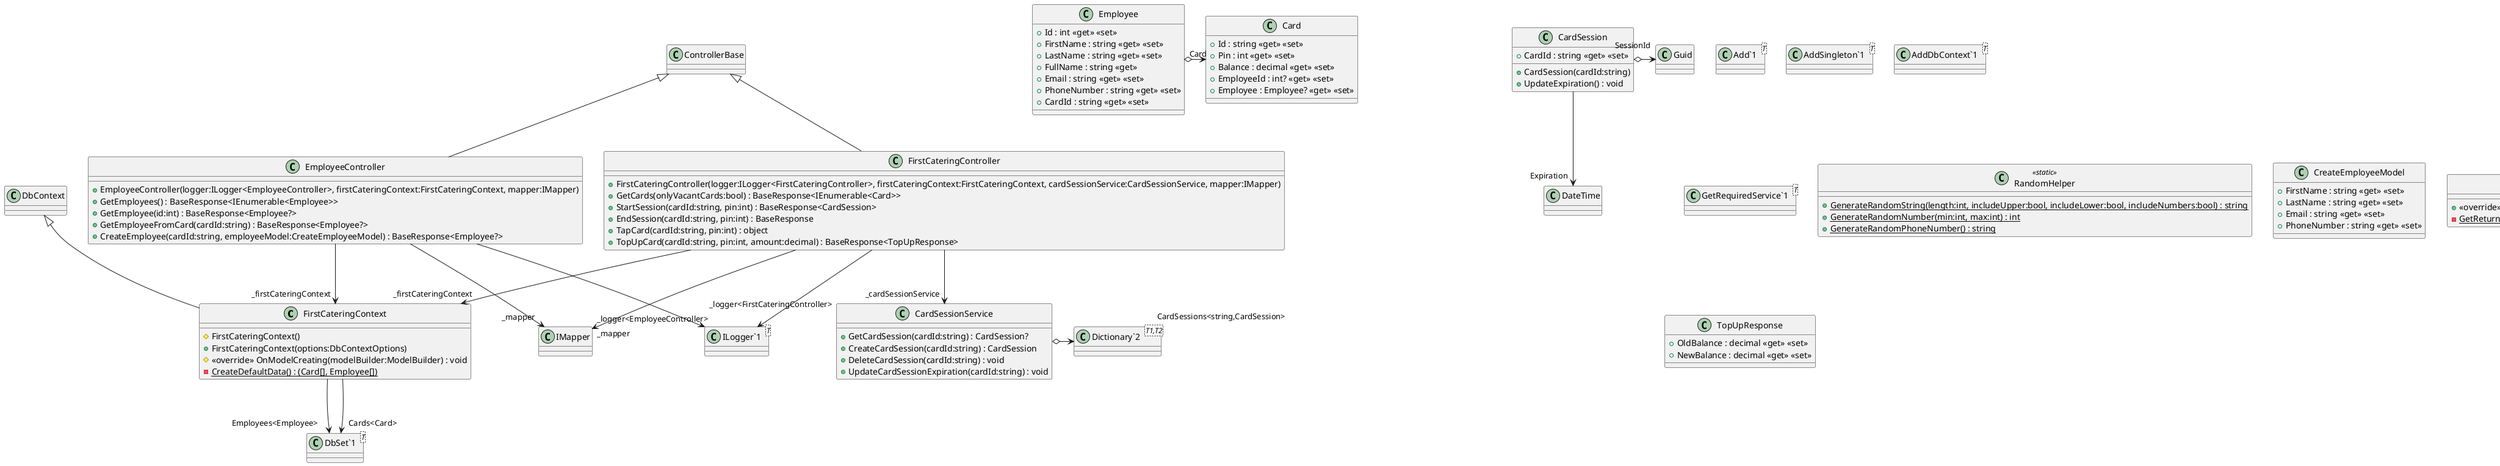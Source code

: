 @startuml
class FirstCateringContext {
    # FirstCateringContext()
    + FirstCateringContext(options:DbContextOptions)
    # <<override>> OnModelCreating(modelBuilder:ModelBuilder) : void
    - {static} CreateDefaultData() : (Card[], Employee[])
}
class "DbSet`1"<T> {
}
DbContext <|-- FirstCateringContext
FirstCateringContext --> "Employees<Employee>" "DbSet`1"
FirstCateringContext --> "Cards<Card>" "DbSet`1"
class "Add`1"<T> {
}
class "AddSingleton`1"<T> {
}
class "AddDbContext`1"<T> {
}
class "GetRequiredService`1"<T> {
}
class RandomHelper <<static>> {
    + {static} GenerateRandomString(length:int, includeUpper:bool, includeLower:bool, includeNumbers:bool) : string
    + {static} GenerateRandomNumber(min:int, max:int) : int
    + {static} GenerateRandomPhoneNumber() : string
}
class EmployeeController {
    + EmployeeController(logger:ILogger<EmployeeController>, firstCateringContext:FirstCateringContext, mapper:IMapper)
    + GetEmployees() : BaseResponse<IEnumerable<Employee>>
    + GetEmployee(id:int) : BaseResponse<Employee?>
    + GetEmployeeFromCard(cardId:string) : BaseResponse<Employee?>
    + CreateEmployee(cardId:string, employeeModel:CreateEmployeeModel) : BaseResponse<Employee?>
}
class "ILogger`1"<T> {
}
ControllerBase <|-- EmployeeController
EmployeeController --> "_logger<EmployeeController>" "ILogger`1"
EmployeeController --> "_firstCateringContext" FirstCateringContext
EmployeeController --> "_mapper" IMapper
class FirstCateringController {
    + FirstCateringController(logger:ILogger<FirstCateringController>, firstCateringContext:FirstCateringContext, cardSessionService:CardSessionService, mapper:IMapper)
    + GetCards(onlyVacantCards:bool) : BaseResponse<IEnumerable<Card>>
    + StartSession(cardId:string, pin:int) : BaseResponse<CardSession>
    + EndSession(cardId:string, pin:int) : BaseResponse
    + TapCard(cardId:string, pin:int) : object
    + TopUpCard(cardId:string, pin:int, amount:decimal) : BaseResponse<TopUpResponse>
}
class "ILogger`1"<T> {
}
ControllerBase <|-- FirstCateringController
FirstCateringController --> "_logger<FirstCateringController>" "ILogger`1"
FirstCateringController --> "_firstCateringContext" FirstCateringContext
FirstCateringController --> "_cardSessionService" CardSessionService
FirstCateringController --> "_mapper" IMapper
class BaseResponseFilter {
    + <<override>> OnResultExecuting(context:ResultExecutingContext) : void
    - {static} GetReturnType(returnType:Type) : Type
}
ResultFilterAttribute <|-- BaseResponseFilter
class EnforceCardInfoAttribute {
    + EnforceCardInfoAttribute(infoFlags:EEnforceCardInfoFlags)
    + <<override>> OnActionExecuting(context:ActionExecutingContext) : void
}
enum EEnforceCardInfoFlags {
    CardDontExist= 1,
    CardExist= 2,
    CardHasOwner= 4,
    CardHasNoOwner= 8,
    PinCorrect= 16,
    HasActiveSession= 32,
    HasNoActiveSession= 64,
}
ActionFilterAttribute <|-- EnforceCardInfoAttribute
EnforceCardInfoAttribute --> "_infoFlags" EEnforceCardInfoFlags
EnforceCardInfoAttribute +-- EEnforceCardInfoFlags
class AutoMapperProfile {
    + AutoMapperProfile()
}
Profile <|-- AutoMapperProfile
class CardSessionService {
    + GetCardSession(cardId:string) : CardSession?
    + CreateCardSession(cardId:string) : CardSession
    + DeleteCardSession(cardId:string) : void
    + UpdateCardSessionExpiration(cardId:string) : void
}
class "Dictionary`2"<T1,T2> {
}
CardSessionService o-> "CardSessions<string,CardSession>" "Dictionary`2"
class Card {
    + Id : string <<get>> <<set>>
    + Pin : int <<get>> <<set>>
    + Balance : decimal <<get>> <<set>>
    + EmployeeId : int? <<get>> <<set>>
    + Employee : Employee? <<get>> <<set>>
}
class Employee {
    + Id : int <<get>> <<set>>
    + FirstName : string <<get>> <<set>>
    + LastName : string <<get>> <<set>>
    + FullName : string <<get>>
    + Email : string <<get>> <<set>>
    + PhoneNumber : string <<get>> <<set>>
    + CardId : string <<get>> <<set>>
}
Employee o-> "Card" Card
class CreateEmployeeModel {
    + FirstName : string <<get>> <<set>>
    + LastName : string <<get>> <<set>>
    + Email : string <<get>> <<set>>
    + PhoneNumber : string <<get>> <<set>>
}
class BaseResponse {
    + Message : string <<get>> <<set>>
    + StatusCode : HttpStatusCode? <<get>> <<set>>
    + BaseResponse(responseStatus:ResponseStatus)
    + BaseResponse(responseStatus:ResponseStatus, message:string)
}
class "BaseResponse`1"<T> {
    + Data : T <<get>> <<set>>
    + BaseResponse(data:T)
    + BaseResponse(responseStatus:ResponseStatus, data:T)
}
enum ResponseStatus {
    Success= 1,
    Error= 2,
}
BaseResponse --> "ResponseStatus" ResponseStatus
BaseResponse <|-- "BaseResponse`1"
class CardSession {
    + CardSession(cardId:string)
    + CardId : string <<get>> <<set>>
    + UpdateExpiration() : void
}
CardSession o-> "SessionId" Guid
CardSession --> "Expiration" DateTime
class TopUpResponse {
    + OldBalance : decimal <<get>> <<set>>
    + NewBalance : decimal <<get>> <<set>>
}
@enduml
